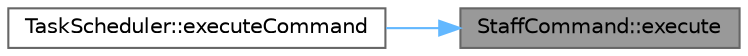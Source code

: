 digraph "StaffCommand::execute"
{
 // INTERACTIVE_SVG=YES
 // LATEX_PDF_SIZE
  bgcolor="transparent";
  edge [fontname=Helvetica,fontsize=10,labelfontname=Helvetica,labelfontsize=10];
  node [fontname=Helvetica,fontsize=10,shape=box,height=0.2,width=0.4];
  rankdir="RL";
  Node1 [id="Node000001",label="StaffCommand::execute",height=0.2,width=0.4,color="gray40", fillcolor="grey60", style="filled", fontcolor="black",tooltip="Pure virtual method to execute the command."];
  Node1 -> Node2 [id="edge1_Node000001_Node000002",dir="back",color="steelblue1",style="solid",tooltip=" "];
  Node2 [id="Node000002",label="TaskScheduler::executeCommand",height=0.2,width=0.4,color="grey40", fillcolor="white", style="filled",URL="$class_task_scheduler.html#abeed5733d3f2ff616d1cfc45d4fcf765",tooltip="Executes a single command immediately."];
}
